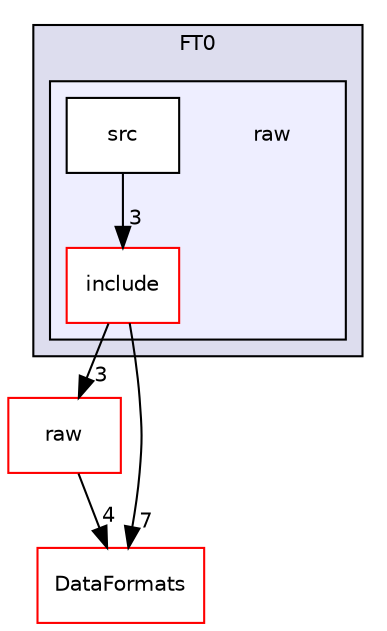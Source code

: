 digraph "/home/travis/build/AliceO2Group/AliceO2/Detectors/FIT/FT0/raw" {
  bgcolor=transparent;
  compound=true
  node [ fontsize="10", fontname="Helvetica"];
  edge [ labelfontsize="10", labelfontname="Helvetica"];
  subgraph clusterdir_732f729910dd598014f768fa2866f334 {
    graph [ bgcolor="#ddddee", pencolor="black", label="FT0" fontname="Helvetica", fontsize="10", URL="dir_732f729910dd598014f768fa2866f334.html"]
  subgraph clusterdir_e62a450b26de845460eb308fa2db0683 {
    graph [ bgcolor="#eeeeff", pencolor="black", label="" URL="dir_e62a450b26de845460eb308fa2db0683.html"];
    dir_e62a450b26de845460eb308fa2db0683 [shape=plaintext label="raw"];
    dir_7642c41b5eca933b9cefb7401403fa46 [shape=box label="include" color="red" fillcolor="white" style="filled" URL="dir_7642c41b5eca933b9cefb7401403fa46.html"];
    dir_f6648badfaa93a2ebbead76f1273e760 [shape=box label="src" color="black" fillcolor="white" style="filled" URL="dir_f6648badfaa93a2ebbead76f1273e760.html"];
  }
  }
  dir_9742c4beffa63bb41af6c796ac2f5cf0 [shape=box label="raw" color="red" URL="dir_9742c4beffa63bb41af6c796ac2f5cf0.html"];
  dir_2171f7ec022c5423887b07c69b2f5b48 [shape=box label="DataFormats" color="red" URL="dir_2171f7ec022c5423887b07c69b2f5b48.html"];
  dir_9742c4beffa63bb41af6c796ac2f5cf0->dir_2171f7ec022c5423887b07c69b2f5b48 [headlabel="4", labeldistance=1.5 headhref="dir_000513_000090.html"];
  dir_7642c41b5eca933b9cefb7401403fa46->dir_9742c4beffa63bb41af6c796ac2f5cf0 [headlabel="3", labeldistance=1.5 headhref="dir_000488_000513.html"];
  dir_7642c41b5eca933b9cefb7401403fa46->dir_2171f7ec022c5423887b07c69b2f5b48 [headlabel="7", labeldistance=1.5 headhref="dir_000488_000090.html"];
  dir_f6648badfaa93a2ebbead76f1273e760->dir_7642c41b5eca933b9cefb7401403fa46 [headlabel="3", labeldistance=1.5 headhref="dir_000490_000488.html"];
}
